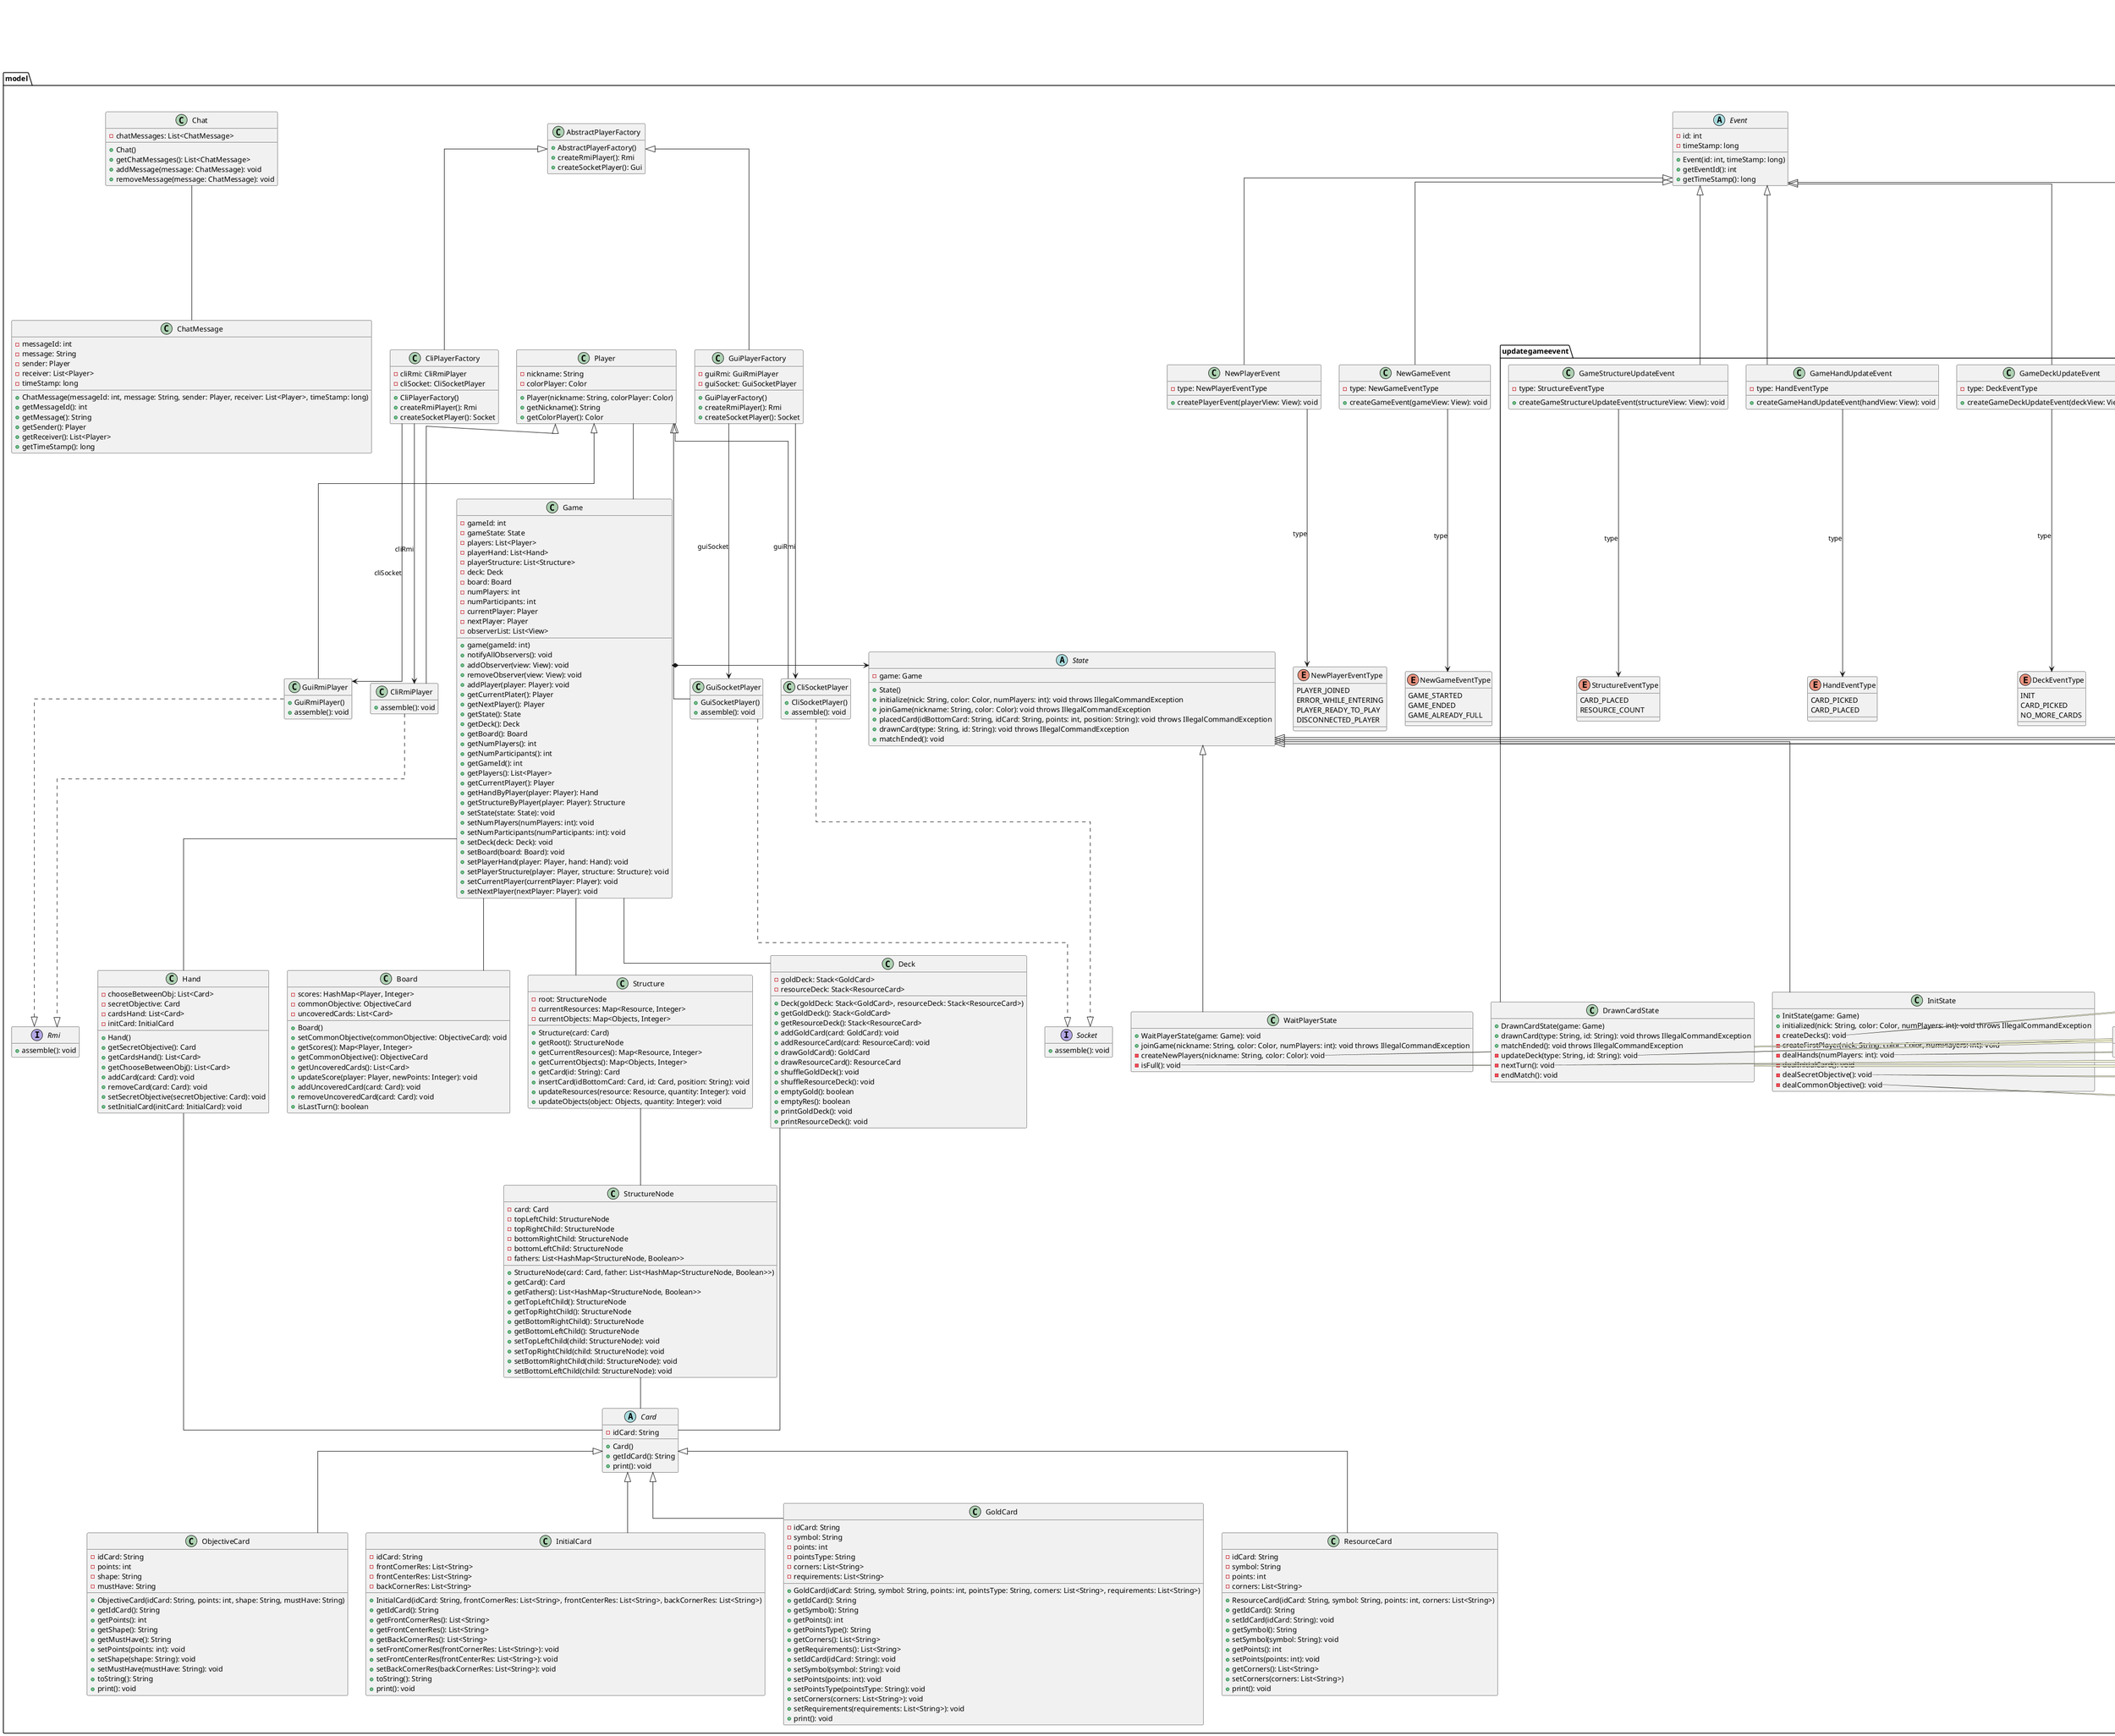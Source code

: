 @startuml uml
hide empty fields
skinparam linetype ortho

package model {
    class Game {
        - gameId: int
        - gameState: State
        - players: List<Player>
        - playerHand: List<Hand>
        - playerStructure: List<Structure>
        - deck: Deck
        - board: Board
        - numPlayers: int
        - numParticipants: int
        '- ?StadioGioco
        - currentPlayer: Player
        - nextPlayer: Player
        - observerList: List<View>
        'General'
        
        + game(gameId: int)
        + notifyAllObservers(): void
        + addObserver(view: View): void
        + removeObserver(view: View): void
        + addPlayer(player: Player): void
        + getCurrentPlater(): Player
        + getNextPlayer(): Player
        + getState(): State
        + getDeck(): Deck
        + getBoard(): Board
        + getNumPlayers(): int
        + getNumParticipants(): int
        + getGameId(): int
        + getPlayers(): List<Player>
        + getCurrentPlayer(): Player
        + getHandByPlayer(player: Player): Hand
        + getStructureByPlayer(player: Player): Structure
        + setState(state: State): void
        + setNumPlayers(numPlayers: int): void
        + setNumParticipants(numParticipants: int): void
        + setDeck(deck: Deck): void
        + setBoard(board: Board): void
        + setPlayerHand(player: Player, hand: Hand): void
        + setPlayerStructure(player: Player, structure: Structure): void
        + setCurrentPlayer(currentPlayer: Player): void 
        + setNextPlayer(nextPlayer: Player): void 
    }
    
    class Player {
        - nickname: String
        - colorPlayer: Color
        
        + Player(nickname: String, colorPlayer: Color)
        + getNickname(): String
        + getColorPlayer(): Color
        }
    
    class AbstractPlayerFactory{
        
        + AbstractPlayerFactory()
        + createRmiPlayer(): Rmi
        + createSocketPlayer(): Gui

    }
    class CliPlayerFactory extends AbstractPlayerFactory{
        - cliRmi: CliRmiPlayer
        - cliSocket: CliSocketPlayer
        
        + CliPlayerFactory()
        + createRmiPlayer(): Rmi
        + createSocketPlayer(): Socket
    }

    class GuiPlayerFactory extends AbstractPlayerFactory{
        - guiRmi: GuiRmiPlayer
        - guiSocket: GuiSocketPlayer

        + GuiPlayerFactory()
        + createRmiPlayer(): Rmi
        + createSocketPlayer(): Socket
    }
    class CliRmiPlayer extends Player{
        'override
        + assemble(): void 
        ' contiene la logica per costruire un cliRmiPlayer
    }

    class CliSocketPlayer extends Player{
        'override
        + CliSocketPlayer()
        + assemble(): void 
        ' contiene la logica per costruire un cliSocketPlayer
    }

    class GuiRmiPlayer extends Player {
        'override
        + GuiRmiPlayer()
        + assemble(): void 
        ' contiene la logica per costruire un guiRmiPlayer
    }

    class GuiSocketPlayer extends Player {
        'override
        + GuiSocketPlayer()
        + assemble(): void 
        ' contiene la logica per costruire un guiSocketPlayer
    }

    interface Rmi{
        + assemble(): void
        'contiene la logica per costruire un generico RmiPlayer
    }

    interface Socket{
        + assemble(): void
        'contiene la logica per costruire un generico SocketPlayer
    }

    abstract class State {
        - game: Game

        + State()
        + initialize(nick: String, color: Color, numPlayers: int): void throws IllegalCommandException
        + joinGame(nickname: String, color: Color): void throws IllegalCommandException
        + placedCard(idBottomCard: String, idCard: String, points: int, position: String): void throws IllegalCommandException
        + drawnCard(type: String, id: String): void throws IllegalCommandException
        + matchEnded(): void
    }

    class InitState {
        + InitState(game: Game)
        + initialized(nick: String, color: Color, numPlayers: int): void throws IllegalCommandException
        - createDecks(): void
        - createFirstPlayer(nick: String, color: Color, numPlayers: int): void
        - dealHands(numPlayers: int): void
        - dealInitialCard(): void
        - dealSecretObjective(): void
        - dealCommonObjective(): void
    }

    note right of InitState::createDecks
    createDecks parses the json file and forall 
    card in it calls the Deck's method "addCard". 
    When finished it shuffles the deck calling on 
    it the method "shuffle".
    end note

    note right of InitState::createFirstPlayer
    createFirstPlayer creates a new player calling the constructor
    method in Player. The controller will manage to acquire the 
    informations regarding the total number of players admitted inside
    the lobby and will pass them to the createFirstPlayer method so that 
    it sets the state informations in Game.
    end note

    note right of InitState::dealHands
    dealHands draws 3 cards for each player from 
    the deck and adds them to each player hand
    end note

    note right of InitState::dealSecretObjective
    dealSecretObjective parses the json file searching
    for the "secret objective" cards and selects two 
    of them for each player. Those cards will be added 
    to the "chooseBetweenObj" attribute in the Hand class
    end note
    
    note right of InitState::dealCommonObjective
    dealCommonObjective parses the json file searching
    for the "common objective" cards andranoy selects two 
    of them. Those cards will be added to the 
    "commonObjectives" atribute in the Board class
    end note

    
    class WaitPlayerState {
        + WaitPlayerState(game: Game): void
        + joinGame(nickname: String, color: Color, numPlayers: int): void throws IllegalCommandException
        - createNewPlayers(nickname: String, color: Color): void
        - isFull(): void
    }

    note right of WaitPlayerState::createNewPlayer
    createNewPlayer calls the constructor method in Player, 
    updates the attributes related to the number of players 
    in Game, associates the player with his hands and
    structure by calling the setPlayerHand and setPlayerStructure 
    methods
    end note

    note right of WaitPlayerState::isFull
    checks in Game if getNumPartecipants()==getNumPlayers and 
    according to the boolean value returned it allows the state
    to change
    end note

    class PlacedCardState {
        + PlacedCardState(game: Game)
        + placedCard(idBottomCard: String, idCard: String, points: int, position: String): void throws IllegalCommandException
        - addCard(idBottomCard: String, idCard: String, position: String): void
        - updatePoints(points: int): void
    }

    note right of PlacedCardState::addCard
    calls the Structure's method insertCard and update the 
    currentResources and currentObjects attributes
    end note

    note right of PlacedCardState::updatePoints
    takes the new score scenario computed by the controller 
    and calls the Board's method updateScore 
    end note

    class DrawnCardState {
        + DrawnCardState(game: Game)
        + drawnCard(type: String, id: String): void throws IllegalCommandException
        + matchEnded(): void throws IllegalCommandException
        - updateDeck(type: String, id: String): void
        - nextTurn(): void
        - endMatch(): void
    }

    note right of DrawnCardState::updateDeck
    calls the method of Deck responible of drawing a 
    card from one of the decks and add it to a specific
    player's hand
    end note

    note right of DrawnCardState::nextTurn
    calls the Game's setter methods so that 
    currentPlayer()==nextPlayer()
    end note

    class EndGameState {
        + EndGameState(game: Game)
    }

    class Board {
        - scores: HashMap<Player, Integer>
        - commonObjective: ObjectiveCard
        - uncoveredCards: List<Card>

        + Board()
        + setCommonObjective(commonObjective: ObjectiveCard): void
        + getScores(): Map<Player, Integer>
        + getCommonObjective(): ObjectiveCard
        + getUncoveredCards(): List<Card>
        + updateScore(player: Player, newPoints: Integer): void
        + addUncoveredCard(card: Card): void
        + removeUncoveredCard(card: Card): void
        + isLastTurn(): boolean
    }

    abstract class Card {
        - idCard: String

        + Card()
        + getIdCard(): String
        + print(): void
    }

    class ObjectiveCard extends Card {
        - idCard: String
        - points: int
        - shape: String
        - mustHave: String

        + ObjectiveCard(idCard: String, points: int, shape: String, mustHave: String)
        + getIdCard(): String
        + getPoints(): int
        + getShape(): String
        + getMustHave(): String
        + setPoints(points: int): void
        + setShape(shape: String): void
        + setMustHave(mustHave: String): void
        + toString(): String
        + print(): void
    }

    class InitialCard extends Card {
        - idCard: String
        - frontCornerRes: List<String>
        - frontCenterRes: List<String>
        - backCornerRes: List<String>

        + InitialCard(idCard: String, frontCornerRes: List<String>, frontCenterRes: List<String>, backCornerRes: List<String>)
        + getIdCard(): String
        + getFrontCornerRes(): List<String>
        + getFrontCenterRes(): List<String>
        + getBackCornerRes(): List<String>
        + setFrontCornerRes(frontCornerRes: List<String>): void
        + setFrontCenterRes(frontCenterRes: List<String>): void
        + setBackCornerRes(backCornerRes: List<String>): void
        + toString(): String
        + print(): void
    }

    class GoldCard extends Card {
        - idCard: String
        - symbol: String
        - points: int
        - pointsType: String
        - corners: List<String>
        - requirements: List<String>
        
        + GoldCard(idCard: String, symbol: String, points: int, pointsType: String, corners: List<String>, requirements: List<String>)
        + getIdCard(): String
        + getSymbol(): String
        + getPoints(): int
        + getPointsType(): String
        + getCorners(): List<String>
        + getRequirements(): List<String>
        + setIdCard(idCard: String): void
        + setSymbol(symbol: String): void
        + setPoints(points: int): void
        + setPointsType(pointsType: String): void
        + setCorners(corners: List<String>): void
        + setRequirements(requirements: List<String>): void
        + print(): void
    }

    class ResourceCard extends Card {
        
        - idCard: String
        - symbol: String
        - points: int
        - corners: List<String> 

        
        + ResourceCard(idCard: String, symbol: String, points: int, corners: List<String>)
        + getIdCard(): String
        + setIdCard(idCard: String): void
        + getSymbol(): String
        + setSymbol(symbol: String): void
        + getPoints(): int
        + setPoints(points: int): void
        + getCorners(): List<String>
        + setCorners(corners: List<String>)
        + print(): void
    }

    class Structure {
        - root: StructureNode
        - currentResources: Map<Resource, Integer>
        - currentObjects: Map<Objects, Integer>

        + Structure(card: Card)
        + getRoot(): StructureNode
        + getCurrentResources(): Map<Resource, Integer>
        + getCurrentObjects(): Map<Objects, Integer>
        + getCard(id: String): Card
        + insertCard(idBottomCard: Card, id: Card, position: String): void
        + updateResources(resource: Resource, quantity: Integer): void
        + updateObjects(object: Objects, quantity: Integer): void
    }

    class StructureNode {
        - card: Card
        - topLeftChild: StructureNode
        - topRightChild: StructureNode
        - bottomRightChild: StructureNode
        - bottomLeftChild: StructureNode
        - fathers: List<HashMap<StructureNode, Boolean>>

        + StructureNode(card: Card, father: List<HashMap<StructureNode, Boolean>>)
        + getCard(): Card
        + getFathers(): List<HashMap<StructureNode, Boolean>>
        + getTopLeftChild(): StructureNode
        + getTopRightChild(): StructureNode
        + getBottomRightChild(): StructureNode
        + getBottomLeftChild(): StructureNode
        + setTopLeftChild(child: StructureNode): void
        + setTopRightChild(child: StructureNode): void
        + setBottomRightChild(child: StructureNode): void
        + setBottomLeftChild(child: StructureNode): void
    }

    class Deck {
        'check sul tipo dinamico statico'
        - goldDeck: Stack<GoldCard>
        - resourceDeck: Stack<ResourceCard>

        + Deck(goldDeck: Stack<GoldCard>, resourceDeck: Stack<ResourceCard>)
        + getGoldDeck(): Stack<GoldCard>
        + getResourceDeck(): Stack<ResourceCard>
        + addGoldCard(card: GoldCard): void
        + addResourceCard(card: ResourceCard): void
        + drawGoldCard(): GoldCard
        + drawResourceCard(): ResourceCard
        + shuffleGoldDeck(): void
        + shuffleResourceDeck(): void
        + emptyGold(): boolean
        + emptyRes(): boolean
        + printGoldDeck(): void
        + printResourceDeck(): void
    }

    class Hand {
        - chooseBetweenObj: List<Card>
        - secretObjective: Card
        - cardsHand: List<Card>
        - initCard: InitialCard

        + Hand()
        + getSecretObjective(): Card
        + getCardsHand(): List<Card>
        + getChooseBetweenObj(): List<Card>
        + addCard(card: Card): void
        + removeCard(card: Card): void
        + setSecretObjective(secretObjective: Card): void
        + setInitialCard(initCard: InitialCard): void
    }

    enum Color {
        YELLOW
        BLUE
        GREEN
        RED
    }

    enum CornerType {
        FEATHER
        INK
        SCROLL
        VEGETABLE
        INSECT
        ANIMAL
        SHROOM
        EMPTY
        NULL
    }
    
    enum Resource {
        VEGETABLE
        ANIMAL
        INSECT
        SHROOM
        EMPTY
        NULL
    }

   enum Objects {
        FEATHER
        INK
        SCROLL
    }

    enum GoldCardPointType {
        CORNERS
        INK
        FEATHER
        SCROLL
        ANGLE 
        NULL
    }

    enum ObjectiveCardType {
        STAIRS 
        CHAIR
        IDOL
        WISEMAN
    }

    enum Positions{
        TOP_RIGHT
        TOP_LEFT
        BOTTOM_RIGHT
        BOTTOM_LEFT
    }



    abstract class Event {
        - id: int
        - timeStamp: long

        + Event(id: int, timeStamp: long)
        + getEventId(): int
        + getTimeStamp(): long
    }

    enum NewPlayerEventType{
        PLAYER_JOINED
        ERROR_WHILE_ENTERING
        PLAYER_READY_TO_PLAY
        DISCONNECTED_PLAYER
    }

    enum NewGameEventType{
        GAME_STARTED
        GAME_ENDED
        GAME_ALREADY_FULL
    }

    class NewPlayerEvent extends Event{
        - type: NewPlayerEventType
        + createPlayerEvent(playerView: View): void
    }

    class NewGameEvent extends Event{
        - type: NewGameEventType
        + createGameEvent(gameView: View): void
    }

    package updategameevent {
        enum BoardEventType{
            NEXT_TURN
            LAST_TURN
            NEXT_PLAYER
            NEW_POSITION
            NEW_POINTS
        }
        enum DeckEventType{
            INIT
            CARD_PICKED
            NO_MORE_CARDS
        }
        enum HandEventType{
            CARD_PICKED
            CARD_PLACED
        }
        enum StructureEventType{
            CARD_PLACED
            RESOURCE_COUNT
        }

        class GameBoardUpdateEvent {
            - type: BoardEventType
            + createGameBoardUpdateEvent(boardView: View): void
        }

        class GameDeckUpdateEvent {
            - type: DeckEventType
            + createGameDeckUpdateEvent(deckView: View): void
        }

        class GameHandUpdateEvent {
            - type: HandEventType
            + createGameHandUpdateEvent(handView: View): void
        }

        class GameStructureUpdateEvent {
            - type: StructureEventType
            + createGameStructureUpdateEvent(structureView: View): void
        }
    }

    class ChatMessage {
        - messageId: int
        - message: String
        - sender: Player
        - receiver: List<Player>
        - timeStamp: long
        + ChatMessage(messageId: int, message: String, sender: Player, receiver: List<Player>, timeStamp: long)
        + getMessageId(): int
        + getMessage(): String
        + getSender(): Player
        + getReceiver(): List<Player>
        + getTimeStamp(): long
    }

    class Chat {
        - chatMessages: List<ChatMessage>

        + Chat()
        + getChatMessages(): List<ChatMessage>
        + addMessage(message: ChatMessage): void
        + removeMessage(message: ChatMessage): void
    }

    package exceptions{
        exception AlreadyExistingNicknameException{
            + AlreadyExistingNicknameException(message: String)
        }
        exception IllegalCommandException{
            + IllegalCommandException(message: String)
        }
        exception IllegalPlacementAnglesException{
            + IllegalPlacementAnglesException(message: String)
        }
        exception IllegalPlacementResourcesException{
            + IllegalPlacementResourcesException(message: String)
        }
        exception IllegalSequenceException{
            + IllegalSequeceException(message: String)
        }
    }

    package parser {
        class GoldParser {
            - goldDeck: Stack<GoldCard>

            + GoldParser()
            + parse(): Stack<GoldCard>
        }

        class ResourceParser {
            - resourceDeck: Stack<ResourceCard>

            + ResourceParser()
            + parse(): Stack<ResourceCard>
        }

        class ObjectiveParser {
            - collection: List<ObjectiveCard>

            + ObjectiveParser()
            + parse(): List<ObjectiveCard>
        }

        class InitialParser {
            - collection: List<InitialCard>

            + InitialParser()
            + parse(): List<InitialCard>
        }
    }
}

package controller {
    class ServerController{
        - view: View
        - modelBoard: Board 
        - eventQueue: Queue<Event>
        - modelStructure: Structure
        - modelHand: Handwritten
        - modelDeck: Deck 
        - modelChat: Chat 
        - modelGame: Game
        - modelPlayer: Player
        ' Controller state changes
        + lastTurn(): void
        + initialTurn(): void
        + computePoints(playerList: List<Player>): List<int>
        + computePointsBy(player: Player): int
        + turnEnded(): void
        + cardPlaced(card: angledCard, player: Player): void
        + computeStructurePointsBy(player: Player)
        + drawCard(): void
        + placeCard(): void
        + sendMessage(message:String): void
        'User gesture consumer from view 
        + update(): void
        + selectView(): void
        + addEvent(event: Event): void
        + removeEvent(event: Event): void
    }

    note bottom
    It reacts to events thrown by the view by updating 
    the task queue and holds the logics to compute the 
    result of user actions and perform changes on the
    state. It acts selectiong the view that requires changes.
    end note

    class FlowController{
        - view: View
        - modelBoard: Board 
        - modelGame: Game
        - eventQueue: Queue<Event>
        'Controller state changes
        + createGame(): void
        + deleteGame(): void
        + admitPlayer(): void
        + setNickname(nickName: String): void throws AlreadyExistingNicknameException
        + setNumPlayers(num: int): void
        + setConnectionType(): void
        'User gesture consumer from view 
        + update(): void
        + addEvent(event: Event): void
        + removeEvent(event: Event): void
    }

    note bottom
    It holds the multiplayer logic and the management
    of inital settings
    end note

    class ClientController{
        - view: View
        - eventQueue: Queue<Event>
        'Action performed by user that doesn't affect the state of the model
        + whosTurn(): Player throws NotYourTurnException 
        + suitablePlaced(): boolean throws IllegalPlacementAnglesException , IllegalPlacementResourcesException 
        + suitableOrder(): boolean throws IllegalSequeceException 
        + hint(): Card
        'User gesture consumer from view 
        + update(): void
        + addEvent(event: Event): void
        + removeEvent(event: Event): void
    }

    note bottom
    It handles part of game's logic. Specifically it reacts to user's attempt to make 
    illegal moves blocking him from changing the state of the model and, given the current state
    of the game it gives hints on the best card choice.
    It doesn't interact with the model.
    end note
}

package view {
    abstract View {
        - gameModel: Game
        - boardModel: Board
        - playerModel: Player
        - deckModel: Deck
        - handModel: Hand
        - structureModel: Structure
        - eventQueue: Queue<Event>
        - controllerList: List<Controller>
        + addEvent(event: Event): void
        + removeEvent(event: Event): void
        + update(): void
        + addListener(controller: Controller): void
        + removeListener(controller: Controller): void
        + notifyAll(): void
    }

    package boardview {
        class BoardViewGui {}
        class BoardViewCli {}
    }

    package playerview {
        class PlayerViewGui {}
        class PlayerViewCli {}
    }

    package deckview {
        class DeckViewGui {}
        class DeckViewCli {}
    }

    package handview {
        class HandViewGui {}
        class HandViewCli {}
    }

    package structureview {
        class StructureViewGui {}
        class StructureViewCli {}
    }

    package gameview {
        class GameViewGui {}
        class GameViewCli {}
    }
}

Game -up- Player
Game -- Deck
Game -- Board
Game -- Hand
Game -- Structure
Deck -- Card
Structure -- StructureNode
StructureNode -- Card
Hand -- Card

Chat -- ChatMessage

GameStructureUpdateEvent -up-|> Event
GameHandUpdateEvent -up-|> Event
GameDeckUpdateEvent -up-|> Event
GameBoardUpdateEvent -up-|> Event

BoardViewGui --|> View
BoardViewCli --|> View
PlayerViewGui --|> View
PlayerViewCli --|> View
DeckViewGui --|> View
DeckViewCli --|> View
HandViewGui -up-|> View
HandViewCli -up-|> View
StructureViewGui -up-|> View
StructureViewCli -up-|> View
GameViewGui -up-|> View
GameViewCli -up-|> View

WaitPlayerState -up-|> State
InitState -up-|> State
PlacedCardState -up-|> State
DrawnCardState -up-|> State
EndGameState -up-|> State

Game *-right-> State

GameBoardUpdateEvent --> BoardEventType : type
GameDeckUpdateEvent --> DeckEventType : type
GameHandUpdateEvent --> HandEventType : type
GameStructureUpdateEvent --> StructureEventType : type

NewPlayerEvent --> NewPlayerEventType : type
NewGameEvent --> NewGameEventType : type

CliPlayerFactory -down-> CliRmiPlayer : cliRmi
CliPlayerFactory -down-> GuiRmiPlayer : cliSocket
GuiPlayerFactory -down-> CliSocketPlayer : guiRmi
GuiPlayerFactory -down-> GuiSocketPlayer : guiSocket
GuiSocketPlayer ..|> Socket
CliSocketPlayer ..|> Socket
CliRmiPlayer ..|> Rmi
GuiRmiPlayer ..|> Rmi

' left to right direction
@enduml